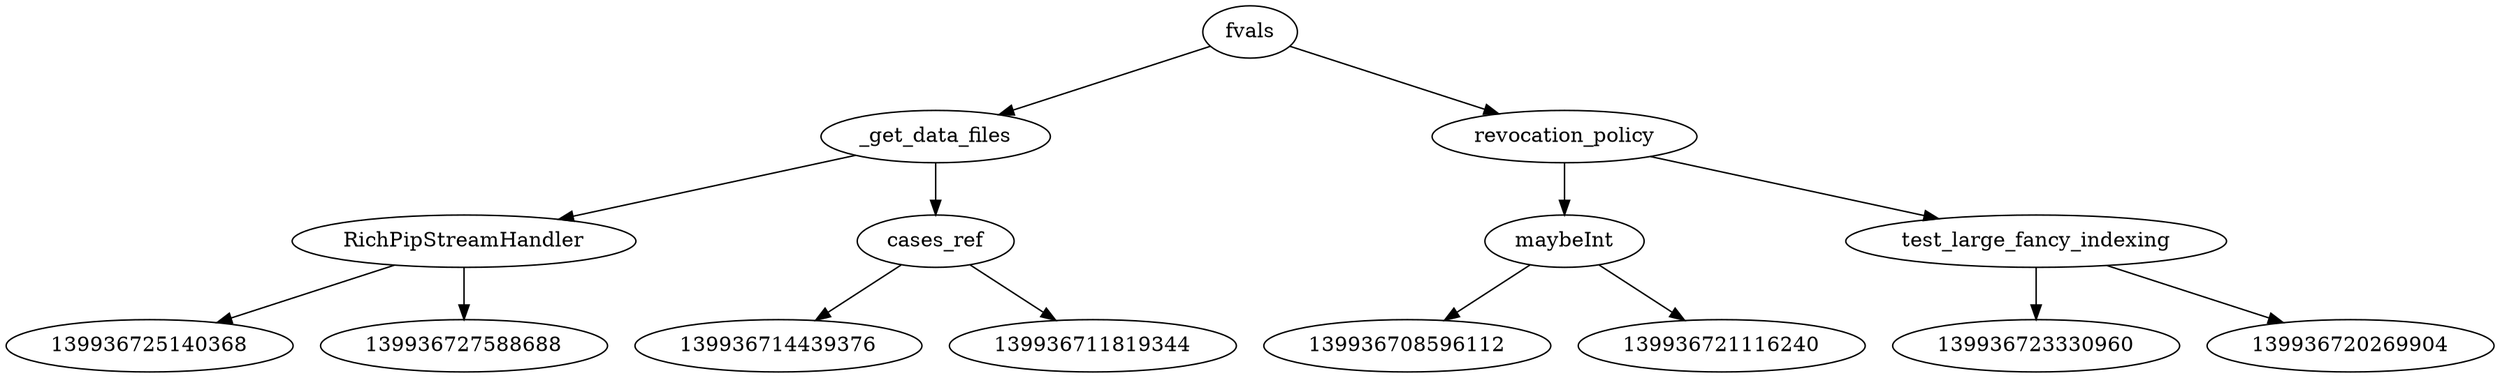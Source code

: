 // BST Visualization
digraph {
	rankdir=TB
	139936725140240 [label=fvals]
	139936725140240 -> 139938112807888
	139938112807888 [label=_get_data_files]
	139938112807888 -> 139936725140304
	139936725140304 [label=RichPipStreamHandler]
	139936725140304 -> 139936725140368
	139936725140304 -> 139936727588688
	139938112807888 -> 139936714439312
	139936714439312 [label=cases_ref]
	139936714439312 -> 139936714439376
	139936714439312 -> 139936711819344
	139936725140240 -> 139936708595984
	139936708595984 [label=revocation_policy]
	139936708595984 -> 139936708596048
	139936708596048 [label=maybeInt]
	139936708596048 -> 139936708596112
	139936708596048 -> 139936721116240
	139936708595984 -> 139936723330896
	139936723330896 [label=test_large_fancy_indexing]
	139936723330896 -> 139936723330960
	139936723330896 -> 139936720269904
}
